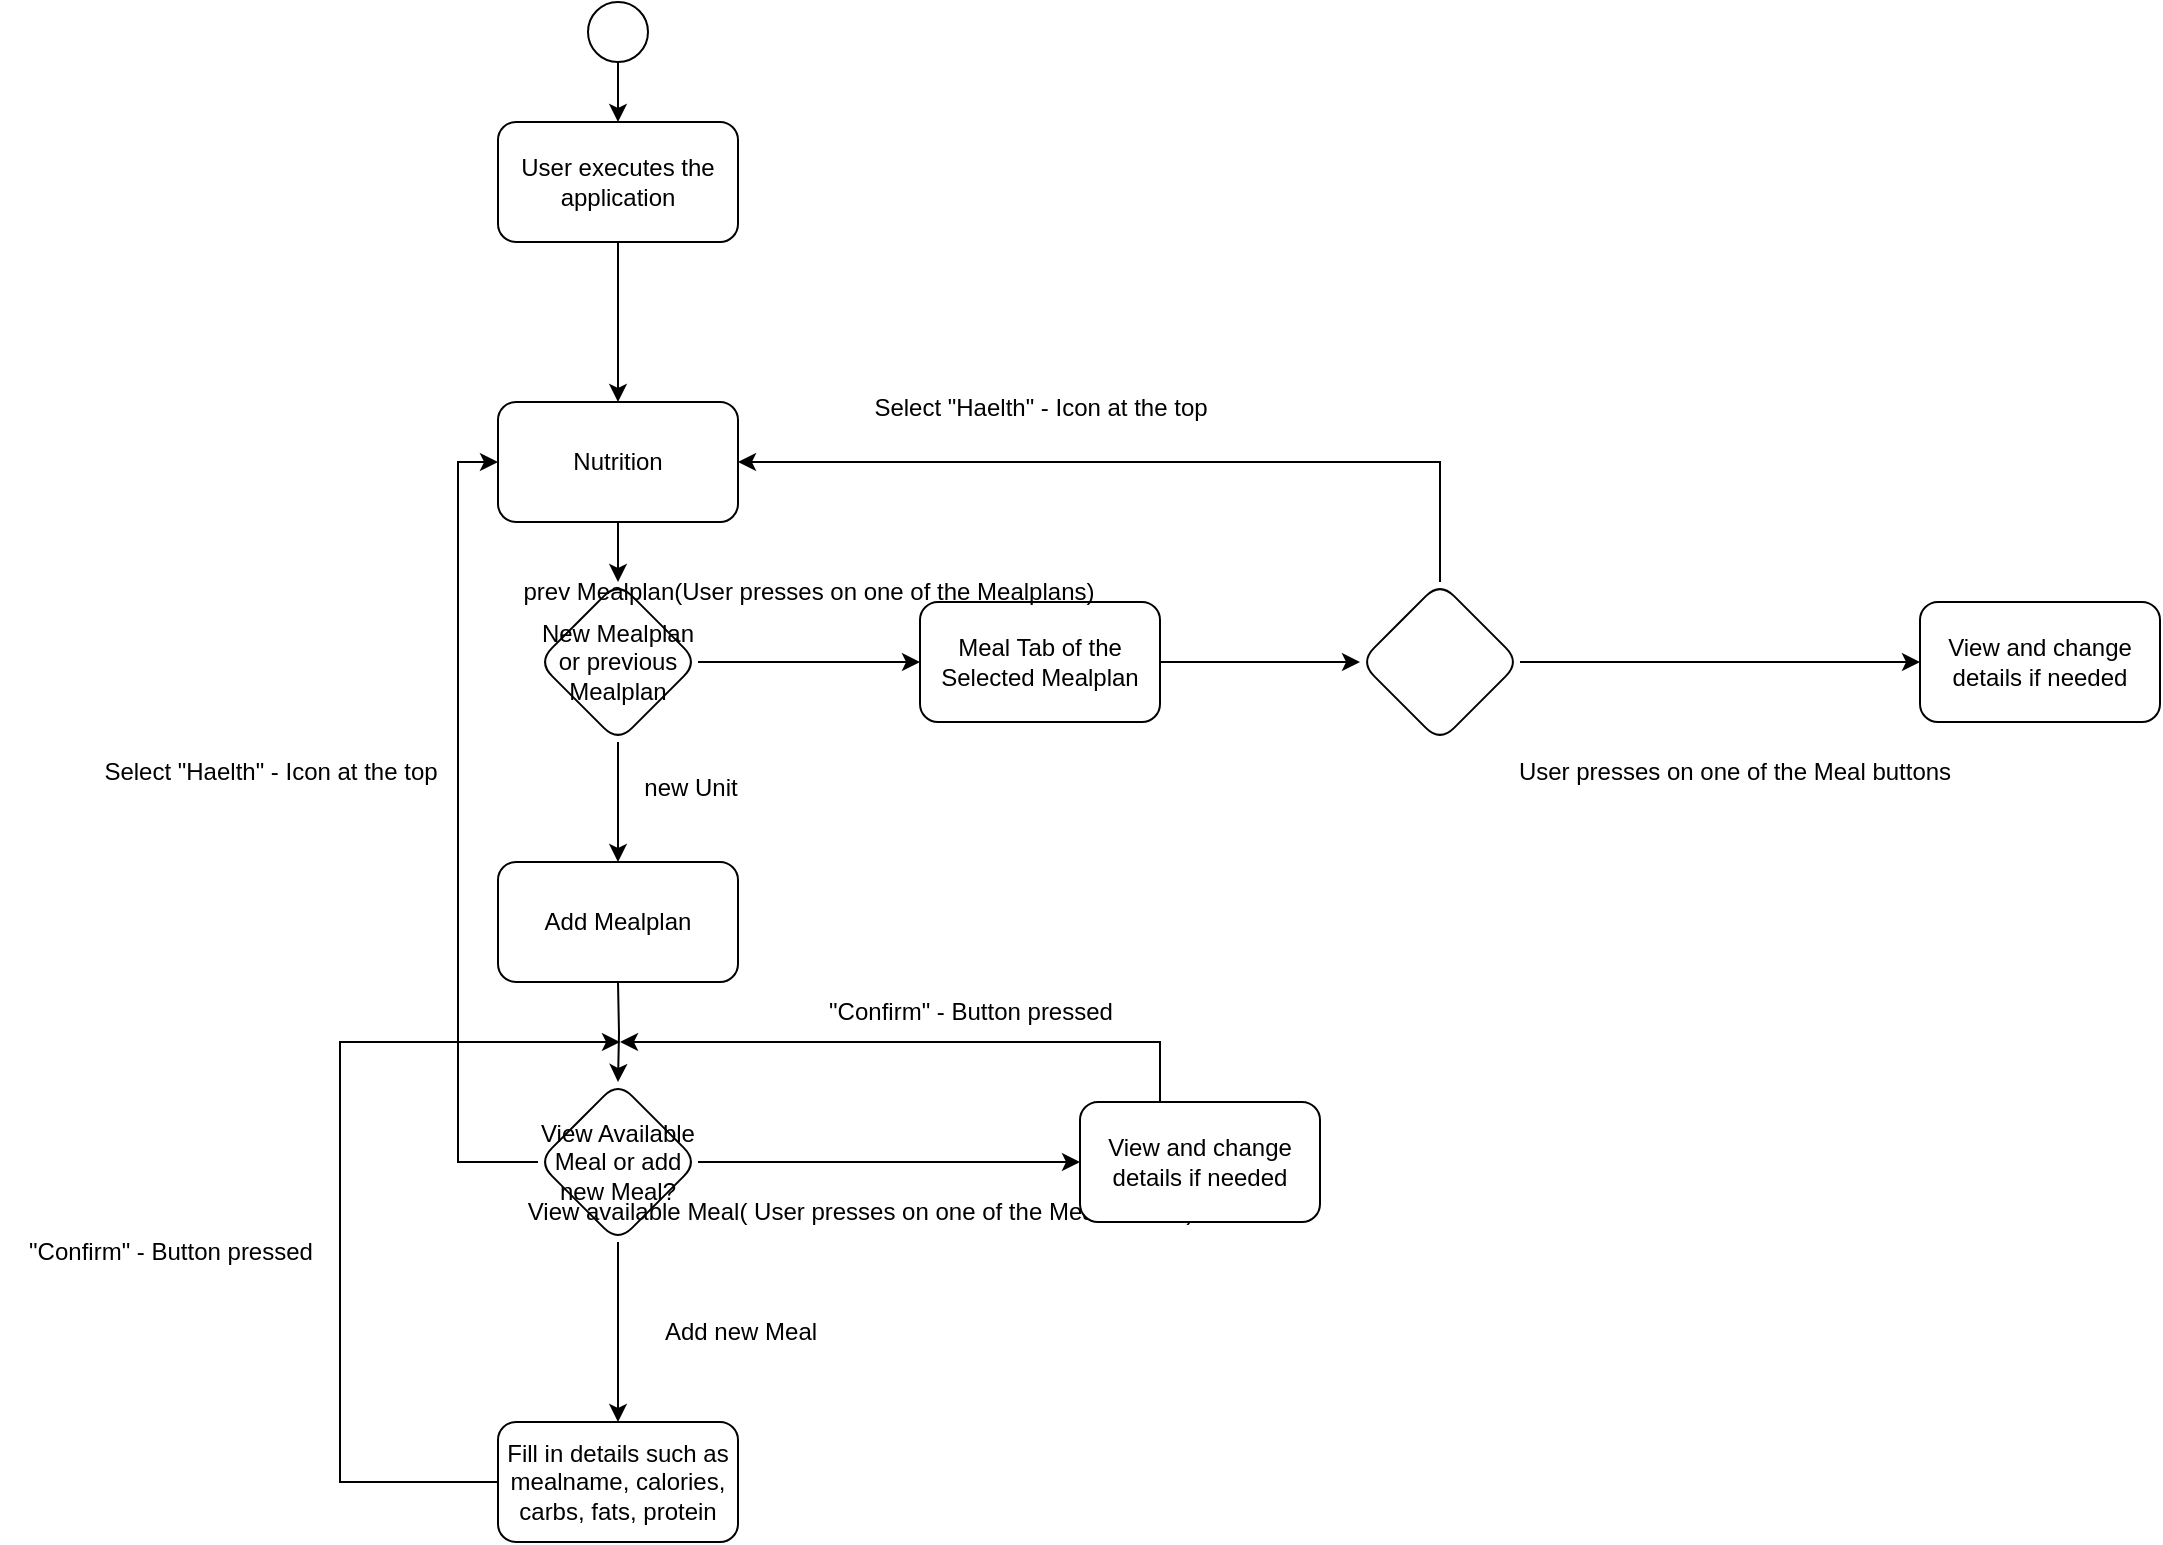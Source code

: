 <mxfile version="24.8.3">
  <diagram name="Seite-1" id="ceTHnDnl-z9Mib-NQiyY">
    <mxGraphModel grid="1" page="1" gridSize="10" guides="1" tooltips="1" connect="1" arrows="1" fold="1" pageScale="1" pageWidth="827" pageHeight="1169" math="0" shadow="0">
      <root>
        <mxCell id="0" />
        <mxCell id="1" parent="0" />
        <mxCell id="m8RsasOok_PdFph8VfHP-96" value="" style="ellipse;" vertex="1" parent="1">
          <mxGeometry x="384" y="20" width="30" height="30" as="geometry" />
        </mxCell>
        <mxCell id="m8RsasOok_PdFph8VfHP-97" value="" style="edgeStyle=orthogonalEdgeStyle;rounded=0;orthogonalLoop=1;jettySize=auto;html=1;" edge="1" parent="1" source="m8RsasOok_PdFph8VfHP-98" target="m8RsasOok_PdFph8VfHP-101">
          <mxGeometry relative="1" as="geometry" />
        </mxCell>
        <mxCell id="m8RsasOok_PdFph8VfHP-98" value="User executes the application" style="rounded=1;whiteSpace=wrap;html=1;" vertex="1" parent="1">
          <mxGeometry x="339" y="80" width="120" height="60" as="geometry" />
        </mxCell>
        <mxCell id="m8RsasOok_PdFph8VfHP-99" value="" style="endArrow=classic;html=1;rounded=0;exitX=0.5;exitY=1;exitDx=0;exitDy=0;entryX=0.5;entryY=0;entryDx=0;entryDy=0;" edge="1" parent="1" source="m8RsasOok_PdFph8VfHP-96" target="m8RsasOok_PdFph8VfHP-98">
          <mxGeometry width="50" height="50" relative="1" as="geometry">
            <mxPoint x="380" y="270" as="sourcePoint" />
            <mxPoint x="430" y="220" as="targetPoint" />
          </mxGeometry>
        </mxCell>
        <mxCell id="m8RsasOok_PdFph8VfHP-100" value="" style="edgeStyle=orthogonalEdgeStyle;rounded=0;orthogonalLoop=1;jettySize=auto;html=1;" edge="1" parent="1" source="m8RsasOok_PdFph8VfHP-101" target="m8RsasOok_PdFph8VfHP-114">
          <mxGeometry relative="1" as="geometry" />
        </mxCell>
        <mxCell id="m8RsasOok_PdFph8VfHP-101" value="Nutrition" style="whiteSpace=wrap;html=1;rounded=1;" vertex="1" parent="1">
          <mxGeometry x="339" y="220" width="120" height="60" as="geometry" />
        </mxCell>
        <mxCell id="m8RsasOok_PdFph8VfHP-102" value="" style="edgeStyle=orthogonalEdgeStyle;rounded=0;orthogonalLoop=1;jettySize=auto;html=1;" edge="1" parent="1" target="m8RsasOok_PdFph8VfHP-107">
          <mxGeometry relative="1" as="geometry">
            <mxPoint x="399" y="510" as="sourcePoint" />
          </mxGeometry>
        </mxCell>
        <mxCell id="m8RsasOok_PdFph8VfHP-103" value="Add Mealplan" style="whiteSpace=wrap;html=1;rounded=1;" vertex="1" parent="1">
          <mxGeometry x="339" y="450" width="120" height="60" as="geometry" />
        </mxCell>
        <mxCell id="m8RsasOok_PdFph8VfHP-104" value="" style="edgeStyle=orthogonalEdgeStyle;rounded=0;orthogonalLoop=1;jettySize=auto;html=1;entryX=0;entryY=0.5;entryDx=0;entryDy=0;" edge="1" parent="1" source="m8RsasOok_PdFph8VfHP-107" target="m8RsasOok_PdFph8VfHP-120">
          <mxGeometry relative="1" as="geometry">
            <mxPoint x="590" y="600" as="targetPoint" />
          </mxGeometry>
        </mxCell>
        <mxCell id="m8RsasOok_PdFph8VfHP-105" value="" style="edgeStyle=orthogonalEdgeStyle;rounded=0;orthogonalLoop=1;jettySize=auto;html=1;" edge="1" parent="1" source="m8RsasOok_PdFph8VfHP-107" target="m8RsasOok_PdFph8VfHP-109">
          <mxGeometry relative="1" as="geometry" />
        </mxCell>
        <mxCell id="m8RsasOok_PdFph8VfHP-106" style="edgeStyle=orthogonalEdgeStyle;rounded=0;orthogonalLoop=1;jettySize=auto;html=1;exitX=0;exitY=0.5;exitDx=0;exitDy=0;entryX=0;entryY=0.5;entryDx=0;entryDy=0;" edge="1" parent="1" source="m8RsasOok_PdFph8VfHP-107" target="m8RsasOok_PdFph8VfHP-101">
          <mxGeometry relative="1" as="geometry">
            <mxPoint x="300" y="220" as="targetPoint" />
          </mxGeometry>
        </mxCell>
        <mxCell id="m8RsasOok_PdFph8VfHP-107" value="View Available Meal or add new Meal?" style="rhombus;whiteSpace=wrap;html=1;rounded=1;" vertex="1" parent="1">
          <mxGeometry x="359" y="560" width="80" height="80" as="geometry" />
        </mxCell>
        <mxCell id="m8RsasOok_PdFph8VfHP-108" style="edgeStyle=orthogonalEdgeStyle;rounded=0;orthogonalLoop=1;jettySize=auto;html=1;exitX=1;exitY=0.5;exitDx=0;exitDy=0;" edge="1" parent="1" source="m8RsasOok_PdFph8VfHP-109">
          <mxGeometry relative="1" as="geometry">
            <mxPoint x="400" y="540" as="targetPoint" />
            <Array as="points">
              <mxPoint x="260" y="760" />
              <mxPoint x="260" y="540" />
            </Array>
          </mxGeometry>
        </mxCell>
        <mxCell id="m8RsasOok_PdFph8VfHP-109" value="Fill in details such as mealname, calories, carbs, fats, protein" style="whiteSpace=wrap;html=1;rounded=1;" vertex="1" parent="1">
          <mxGeometry x="339" y="730" width="120" height="60" as="geometry" />
        </mxCell>
        <mxCell id="m8RsasOok_PdFph8VfHP-110" value="View available Meal(&amp;nbsp;&lt;span style=&quot;text-wrap-mode: wrap;&quot;&gt;User presses on one of the Meal buttons)&lt;/span&gt;" style="text;html=1;align=center;verticalAlign=middle;resizable=0;points=[];autosize=1;strokeColor=none;fillColor=none;" vertex="1" parent="1">
          <mxGeometry x="340" y="610" width="360" height="30" as="geometry" />
        </mxCell>
        <mxCell id="m8RsasOok_PdFph8VfHP-111" value="Add new Meal" style="text;html=1;align=center;verticalAlign=middle;resizable=0;points=[];autosize=1;strokeColor=none;fillColor=none;" vertex="1" parent="1">
          <mxGeometry x="410" y="670" width="100" height="30" as="geometry" />
        </mxCell>
        <mxCell id="m8RsasOok_PdFph8VfHP-112" value="" style="edgeStyle=orthogonalEdgeStyle;rounded=0;orthogonalLoop=1;jettySize=auto;html=1;" edge="1" parent="1" source="m8RsasOok_PdFph8VfHP-114" target="m8RsasOok_PdFph8VfHP-116">
          <mxGeometry relative="1" as="geometry" />
        </mxCell>
        <mxCell id="m8RsasOok_PdFph8VfHP-113" value="" style="edgeStyle=orthogonalEdgeStyle;rounded=0;orthogonalLoop=1;jettySize=auto;html=1;" edge="1" parent="1" source="m8RsasOok_PdFph8VfHP-114" target="m8RsasOok_PdFph8VfHP-103">
          <mxGeometry relative="1" as="geometry" />
        </mxCell>
        <mxCell id="m8RsasOok_PdFph8VfHP-114" value="New Mealplan or previous Mealplan" style="rhombus;whiteSpace=wrap;html=1;rounded=1;" vertex="1" parent="1">
          <mxGeometry x="359" y="310" width="80" height="80" as="geometry" />
        </mxCell>
        <mxCell id="m8RsasOok_PdFph8VfHP-115" value="" style="edgeStyle=orthogonalEdgeStyle;rounded=0;orthogonalLoop=1;jettySize=auto;html=1;" edge="1" parent="1" source="m8RsasOok_PdFph8VfHP-116" target="m8RsasOok_PdFph8VfHP-128">
          <mxGeometry relative="1" as="geometry" />
        </mxCell>
        <mxCell id="m8RsasOok_PdFph8VfHP-116" value="Meal Tab of the Selected Mealplan" style="whiteSpace=wrap;html=1;rounded=1;" vertex="1" parent="1">
          <mxGeometry x="550" y="320" width="120" height="60" as="geometry" />
        </mxCell>
        <mxCell id="m8RsasOok_PdFph8VfHP-117" value="prev Mealplan(&lt;span style=&quot;text-wrap-mode: wrap;&quot;&gt;User presses on one of the Mealplans&lt;/span&gt;)" style="text;html=1;align=center;verticalAlign=middle;resizable=0;points=[];autosize=1;strokeColor=none;fillColor=none;" vertex="1" parent="1">
          <mxGeometry x="339" y="300" width="310" height="30" as="geometry" />
        </mxCell>
        <mxCell id="m8RsasOok_PdFph8VfHP-118" value="new Unit" style="text;html=1;align=center;verticalAlign=middle;resizable=0;points=[];autosize=1;strokeColor=none;fillColor=none;" vertex="1" parent="1">
          <mxGeometry x="400" y="398" width="70" height="30" as="geometry" />
        </mxCell>
        <mxCell id="m8RsasOok_PdFph8VfHP-119" style="edgeStyle=orthogonalEdgeStyle;rounded=0;orthogonalLoop=1;jettySize=auto;html=1;exitX=0.5;exitY=0;exitDx=0;exitDy=0;" edge="1" parent="1" source="m8RsasOok_PdFph8VfHP-120">
          <mxGeometry relative="1" as="geometry">
            <mxPoint x="400" y="540" as="targetPoint" />
            <Array as="points">
              <mxPoint x="670" y="540" />
            </Array>
          </mxGeometry>
        </mxCell>
        <mxCell id="m8RsasOok_PdFph8VfHP-120" value="View and change details if needed" style="whiteSpace=wrap;html=1;rounded=1;" vertex="1" parent="1">
          <mxGeometry x="630" y="570" width="120" height="60" as="geometry" />
        </mxCell>
        <mxCell id="m8RsasOok_PdFph8VfHP-121" value="View and change details if needed" style="whiteSpace=wrap;html=1;rounded=1;" vertex="1" parent="1">
          <mxGeometry x="1050" y="320" width="120" height="60" as="geometry" />
        </mxCell>
        <mxCell id="m8RsasOok_PdFph8VfHP-122" value="&quot;Confirm&quot; - Button pressed" style="text;html=1;align=center;verticalAlign=middle;resizable=0;points=[];autosize=1;strokeColor=none;fillColor=none;" vertex="1" parent="1">
          <mxGeometry x="490" y="510" width="170" height="30" as="geometry" />
        </mxCell>
        <mxCell id="m8RsasOok_PdFph8VfHP-123" value="Select &quot;Haelth&quot; - Icon at the top" style="text;html=1;align=center;verticalAlign=middle;resizable=0;points=[];autosize=1;strokeColor=none;fillColor=none;" vertex="1" parent="1">
          <mxGeometry x="130" y="390" width="190" height="30" as="geometry" />
        </mxCell>
        <mxCell id="m8RsasOok_PdFph8VfHP-124" value="&lt;span style=&quot;text-wrap-mode: wrap;&quot;&gt;User presses on one of the Meal buttons&lt;/span&gt;" style="text;html=1;align=center;verticalAlign=middle;resizable=0;points=[];autosize=1;strokeColor=none;fillColor=none;" vertex="1" parent="1">
          <mxGeometry x="837" y="390" width="240" height="30" as="geometry" />
        </mxCell>
        <mxCell id="m8RsasOok_PdFph8VfHP-125" value="&quot;Confirm&quot; - Button pressed" style="text;html=1;align=center;verticalAlign=middle;resizable=0;points=[];autosize=1;strokeColor=none;fillColor=none;" vertex="1" parent="1">
          <mxGeometry x="90" y="630" width="170" height="30" as="geometry" />
        </mxCell>
        <mxCell id="m8RsasOok_PdFph8VfHP-126" style="edgeStyle=orthogonalEdgeStyle;rounded=0;orthogonalLoop=1;jettySize=auto;html=1;exitX=1;exitY=0.5;exitDx=0;exitDy=0;entryX=0;entryY=0.5;entryDx=0;entryDy=0;" edge="1" parent="1" source="m8RsasOok_PdFph8VfHP-128" target="m8RsasOok_PdFph8VfHP-121">
          <mxGeometry relative="1" as="geometry" />
        </mxCell>
        <mxCell id="m8RsasOok_PdFph8VfHP-127" style="edgeStyle=orthogonalEdgeStyle;rounded=0;orthogonalLoop=1;jettySize=auto;html=1;exitX=0.5;exitY=0;exitDx=0;exitDy=0;entryX=1;entryY=0.5;entryDx=0;entryDy=0;" edge="1" parent="1" source="m8RsasOok_PdFph8VfHP-128" target="m8RsasOok_PdFph8VfHP-101">
          <mxGeometry relative="1" as="geometry" />
        </mxCell>
        <mxCell id="m8RsasOok_PdFph8VfHP-128" value="" style="rhombus;whiteSpace=wrap;html=1;rounded=1;" vertex="1" parent="1">
          <mxGeometry x="770" y="310" width="80" height="80" as="geometry" />
        </mxCell>
        <mxCell id="m8RsasOok_PdFph8VfHP-129" value="Select &quot;Haelth&quot; - Icon at the top" style="text;html=1;align=center;verticalAlign=middle;resizable=0;points=[];autosize=1;strokeColor=none;fillColor=none;" vertex="1" parent="1">
          <mxGeometry x="515" y="208" width="190" height="30" as="geometry" />
        </mxCell>
      </root>
    </mxGraphModel>
  </diagram>
</mxfile>
